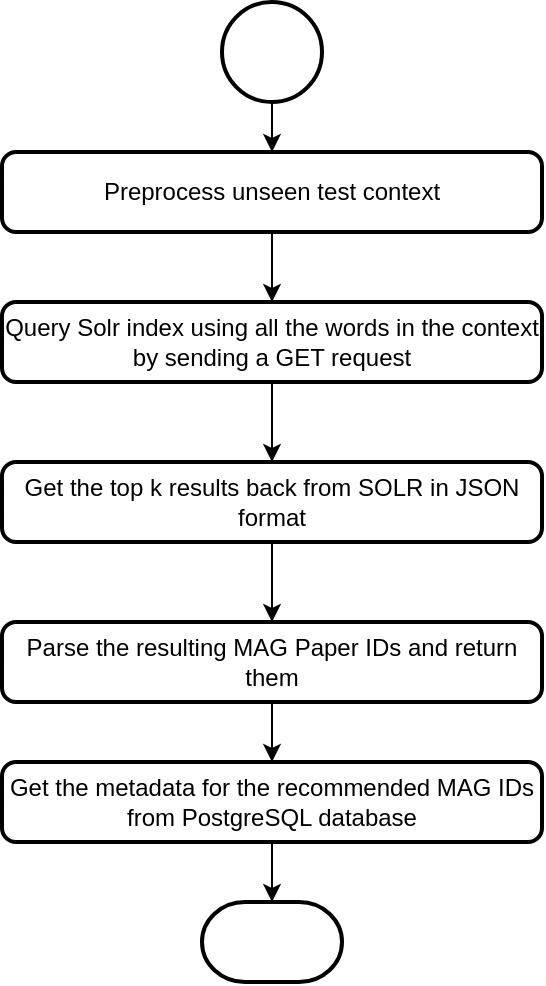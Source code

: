 <mxfile version="10.7.5" type="device"><diagram id="7Ih_Bv7HbWMuwdWZdchu" name="Page-1"><mxGraphModel dx="824" dy="496" grid="1" gridSize="10" guides="1" tooltips="1" connect="1" arrows="1" fold="1" page="1" pageScale="1" pageWidth="827" pageHeight="1169" math="0" shadow="0"><root><mxCell id="0"/><mxCell id="1" parent="0"/><mxCell id="gFrqhGIpc3oQaImKzAaB-1" style="edgeStyle=orthogonalEdgeStyle;rounded=0;orthogonalLoop=1;jettySize=auto;html=1;entryX=0.5;entryY=0;entryDx=0;entryDy=0;" edge="1" parent="1" source="2lQn9ZUG6QKotvg6TNbg-1" target="2lQn9ZUG6QKotvg6TNbg-4"><mxGeometry relative="1" as="geometry"/></mxCell><mxCell id="2lQn9ZUG6QKotvg6TNbg-1" value="" style="strokeWidth=2;html=1;shape=mxgraph.flowchart.start_2;whiteSpace=wrap;" parent="1" vertex="1"><mxGeometry x="380" y="30" width="50" height="50" as="geometry"/></mxCell><mxCell id="2lQn9ZUG6QKotvg6TNbg-3" value="" style="strokeWidth=2;html=1;shape=mxgraph.flowchart.terminator;whiteSpace=wrap;" parent="1" vertex="1"><mxGeometry x="370" y="480" width="70" height="40" as="geometry"/></mxCell><mxCell id="2lQn9ZUG6QKotvg6TNbg-6" value="" style="edgeStyle=orthogonalEdgeStyle;rounded=0;orthogonalLoop=1;jettySize=auto;html=1;" parent="1" source="2lQn9ZUG6QKotvg6TNbg-4" target="2lQn9ZUG6QKotvg6TNbg-5" edge="1"><mxGeometry relative="1" as="geometry"/></mxCell><mxCell id="2lQn9ZUG6QKotvg6TNbg-4" value="Preprocess unseen test context" style="rounded=1;whiteSpace=wrap;html=1;absoluteArcSize=1;arcSize=14;strokeWidth=2;" parent="1" vertex="1"><mxGeometry x="270" y="105" width="270" height="40" as="geometry"/></mxCell><mxCell id="2lQn9ZUG6QKotvg6TNbg-8" value="" style="edgeStyle=orthogonalEdgeStyle;rounded=0;orthogonalLoop=1;jettySize=auto;html=1;" parent="1" source="2lQn9ZUG6QKotvg6TNbg-5" target="2lQn9ZUG6QKotvg6TNbg-7" edge="1"><mxGeometry relative="1" as="geometry"/></mxCell><mxCell id="2lQn9ZUG6QKotvg6TNbg-5" value="Query Solr index using all the words in the context by sending a GET request" style="rounded=1;whiteSpace=wrap;html=1;absoluteArcSize=1;arcSize=14;strokeWidth=2;" parent="1" vertex="1"><mxGeometry x="270" y="180" width="270" height="40" as="geometry"/></mxCell><mxCell id="2lQn9ZUG6QKotvg6TNbg-10" value="" style="edgeStyle=orthogonalEdgeStyle;rounded=0;orthogonalLoop=1;jettySize=auto;html=1;" parent="1" source="2lQn9ZUG6QKotvg6TNbg-7" target="2lQn9ZUG6QKotvg6TNbg-9" edge="1"><mxGeometry relative="1" as="geometry"/></mxCell><mxCell id="2lQn9ZUG6QKotvg6TNbg-7" value="Get the top k results back from SOLR in JSON format" style="rounded=1;whiteSpace=wrap;html=1;absoluteArcSize=1;arcSize=14;strokeWidth=2;" parent="1" vertex="1"><mxGeometry x="270" y="260" width="270" height="40" as="geometry"/></mxCell><mxCell id="2lQn9ZUG6QKotvg6TNbg-12" value="" style="edgeStyle=orthogonalEdgeStyle;rounded=0;orthogonalLoop=1;jettySize=auto;html=1;" parent="1" source="2lQn9ZUG6QKotvg6TNbg-9" target="2lQn9ZUG6QKotvg6TNbg-11" edge="1"><mxGeometry relative="1" as="geometry"/></mxCell><mxCell id="2lQn9ZUG6QKotvg6TNbg-9" value="Parse the resulting MAG Paper IDs and return them" style="rounded=1;whiteSpace=wrap;html=1;absoluteArcSize=1;arcSize=14;strokeWidth=2;" parent="1" vertex="1"><mxGeometry x="270" y="340" width="270" height="40" as="geometry"/></mxCell><mxCell id="2lQn9ZUG6QKotvg6TNbg-13" style="edgeStyle=orthogonalEdgeStyle;rounded=0;orthogonalLoop=1;jettySize=auto;html=1;exitX=0.5;exitY=1;exitDx=0;exitDy=0;entryX=0.5;entryY=0;entryDx=0;entryDy=0;entryPerimeter=0;" parent="1" source="2lQn9ZUG6QKotvg6TNbg-11" target="2lQn9ZUG6QKotvg6TNbg-3" edge="1"><mxGeometry relative="1" as="geometry"/></mxCell><mxCell id="2lQn9ZUG6QKotvg6TNbg-11" value="Get the metadata for the recommended MAG IDs from PostgreSQL database" style="rounded=1;whiteSpace=wrap;html=1;absoluteArcSize=1;arcSize=14;strokeWidth=2;" parent="1" vertex="1"><mxGeometry x="270" y="410" width="270" height="40" as="geometry"/></mxCell></root></mxGraphModel></diagram></mxfile>